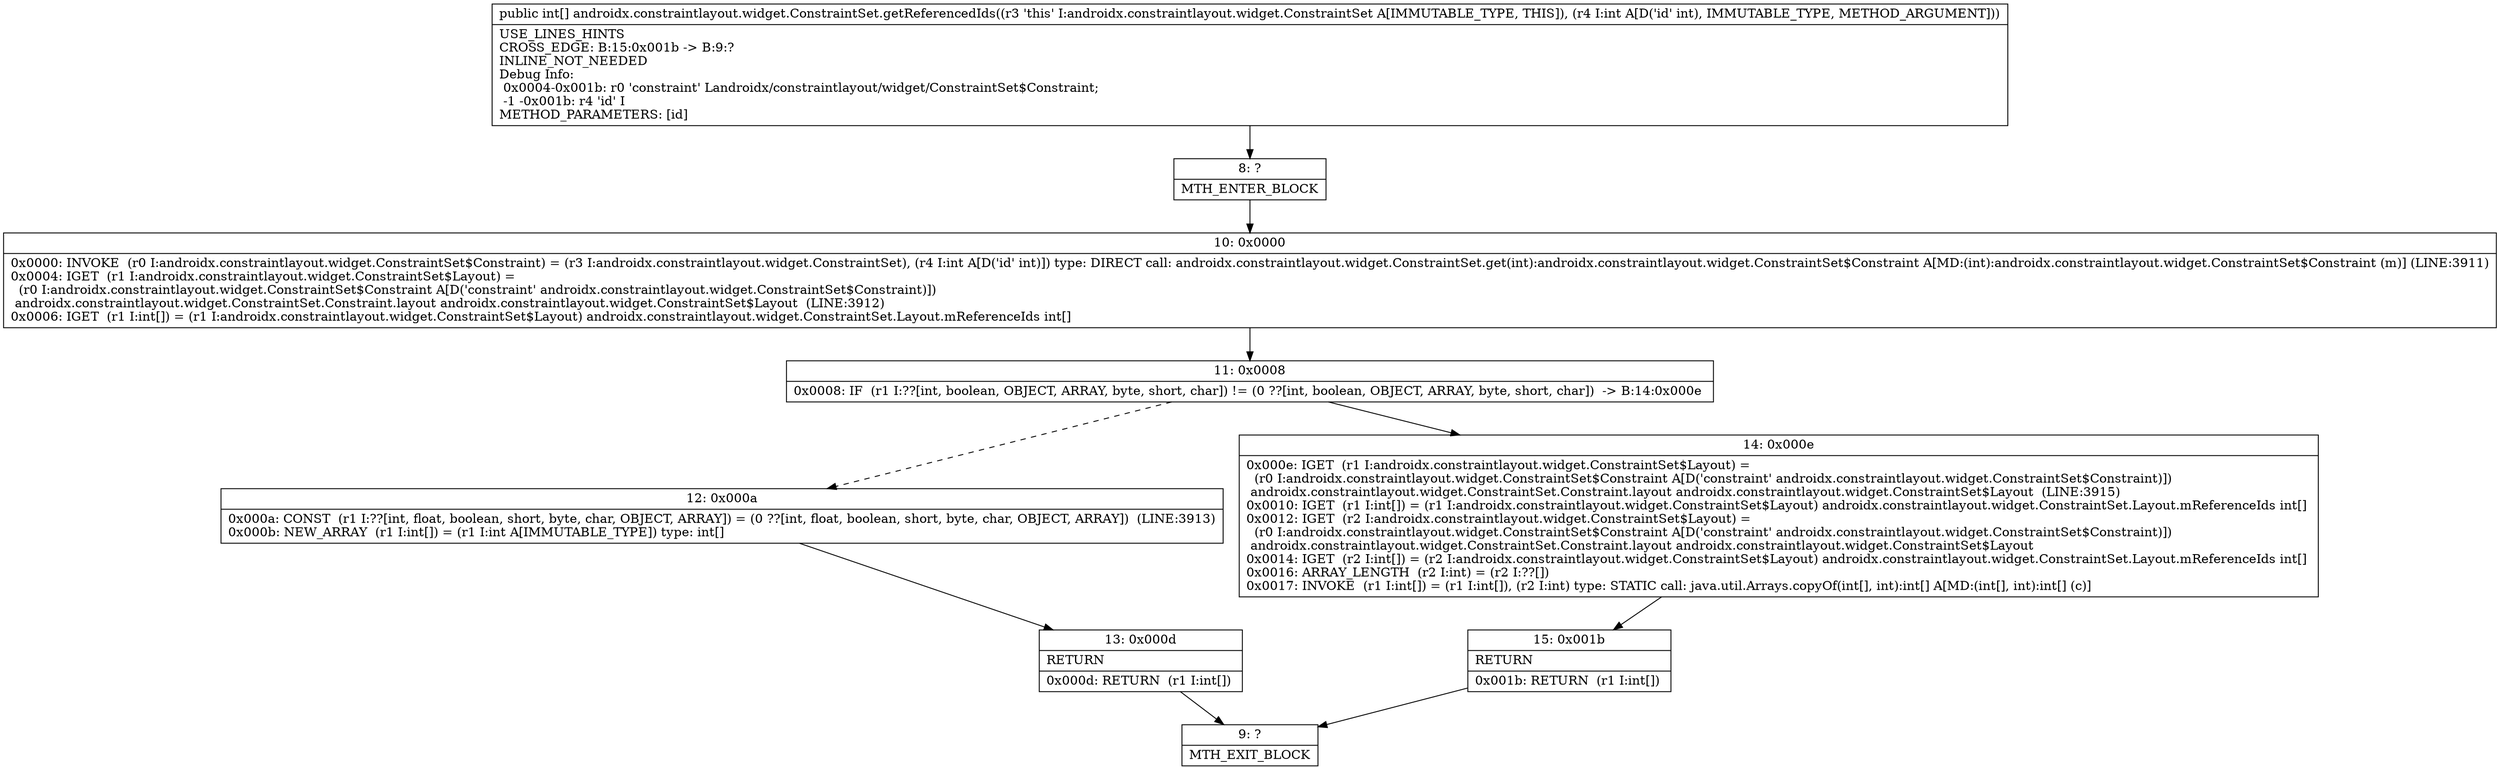 digraph "CFG forandroidx.constraintlayout.widget.ConstraintSet.getReferencedIds(I)[I" {
Node_8 [shape=record,label="{8\:\ ?|MTH_ENTER_BLOCK\l}"];
Node_10 [shape=record,label="{10\:\ 0x0000|0x0000: INVOKE  (r0 I:androidx.constraintlayout.widget.ConstraintSet$Constraint) = (r3 I:androidx.constraintlayout.widget.ConstraintSet), (r4 I:int A[D('id' int)]) type: DIRECT call: androidx.constraintlayout.widget.ConstraintSet.get(int):androidx.constraintlayout.widget.ConstraintSet$Constraint A[MD:(int):androidx.constraintlayout.widget.ConstraintSet$Constraint (m)] (LINE:3911)\l0x0004: IGET  (r1 I:androidx.constraintlayout.widget.ConstraintSet$Layout) = \l  (r0 I:androidx.constraintlayout.widget.ConstraintSet$Constraint A[D('constraint' androidx.constraintlayout.widget.ConstraintSet$Constraint)])\l androidx.constraintlayout.widget.ConstraintSet.Constraint.layout androidx.constraintlayout.widget.ConstraintSet$Layout  (LINE:3912)\l0x0006: IGET  (r1 I:int[]) = (r1 I:androidx.constraintlayout.widget.ConstraintSet$Layout) androidx.constraintlayout.widget.ConstraintSet.Layout.mReferenceIds int[] \l}"];
Node_11 [shape=record,label="{11\:\ 0x0008|0x0008: IF  (r1 I:??[int, boolean, OBJECT, ARRAY, byte, short, char]) != (0 ??[int, boolean, OBJECT, ARRAY, byte, short, char])  \-\> B:14:0x000e \l}"];
Node_12 [shape=record,label="{12\:\ 0x000a|0x000a: CONST  (r1 I:??[int, float, boolean, short, byte, char, OBJECT, ARRAY]) = (0 ??[int, float, boolean, short, byte, char, OBJECT, ARRAY])  (LINE:3913)\l0x000b: NEW_ARRAY  (r1 I:int[]) = (r1 I:int A[IMMUTABLE_TYPE]) type: int[] \l}"];
Node_13 [shape=record,label="{13\:\ 0x000d|RETURN\l|0x000d: RETURN  (r1 I:int[]) \l}"];
Node_9 [shape=record,label="{9\:\ ?|MTH_EXIT_BLOCK\l}"];
Node_14 [shape=record,label="{14\:\ 0x000e|0x000e: IGET  (r1 I:androidx.constraintlayout.widget.ConstraintSet$Layout) = \l  (r0 I:androidx.constraintlayout.widget.ConstraintSet$Constraint A[D('constraint' androidx.constraintlayout.widget.ConstraintSet$Constraint)])\l androidx.constraintlayout.widget.ConstraintSet.Constraint.layout androidx.constraintlayout.widget.ConstraintSet$Layout  (LINE:3915)\l0x0010: IGET  (r1 I:int[]) = (r1 I:androidx.constraintlayout.widget.ConstraintSet$Layout) androidx.constraintlayout.widget.ConstraintSet.Layout.mReferenceIds int[] \l0x0012: IGET  (r2 I:androidx.constraintlayout.widget.ConstraintSet$Layout) = \l  (r0 I:androidx.constraintlayout.widget.ConstraintSet$Constraint A[D('constraint' androidx.constraintlayout.widget.ConstraintSet$Constraint)])\l androidx.constraintlayout.widget.ConstraintSet.Constraint.layout androidx.constraintlayout.widget.ConstraintSet$Layout \l0x0014: IGET  (r2 I:int[]) = (r2 I:androidx.constraintlayout.widget.ConstraintSet$Layout) androidx.constraintlayout.widget.ConstraintSet.Layout.mReferenceIds int[] \l0x0016: ARRAY_LENGTH  (r2 I:int) = (r2 I:??[]) \l0x0017: INVOKE  (r1 I:int[]) = (r1 I:int[]), (r2 I:int) type: STATIC call: java.util.Arrays.copyOf(int[], int):int[] A[MD:(int[], int):int[] (c)]\l}"];
Node_15 [shape=record,label="{15\:\ 0x001b|RETURN\l|0x001b: RETURN  (r1 I:int[]) \l}"];
MethodNode[shape=record,label="{public int[] androidx.constraintlayout.widget.ConstraintSet.getReferencedIds((r3 'this' I:androidx.constraintlayout.widget.ConstraintSet A[IMMUTABLE_TYPE, THIS]), (r4 I:int A[D('id' int), IMMUTABLE_TYPE, METHOD_ARGUMENT]))  | USE_LINES_HINTS\lCROSS_EDGE: B:15:0x001b \-\> B:9:?\lINLINE_NOT_NEEDED\lDebug Info:\l  0x0004\-0x001b: r0 'constraint' Landroidx\/constraintlayout\/widget\/ConstraintSet$Constraint;\l  \-1 \-0x001b: r4 'id' I\lMETHOD_PARAMETERS: [id]\l}"];
MethodNode -> Node_8;Node_8 -> Node_10;
Node_10 -> Node_11;
Node_11 -> Node_12[style=dashed];
Node_11 -> Node_14;
Node_12 -> Node_13;
Node_13 -> Node_9;
Node_14 -> Node_15;
Node_15 -> Node_9;
}

